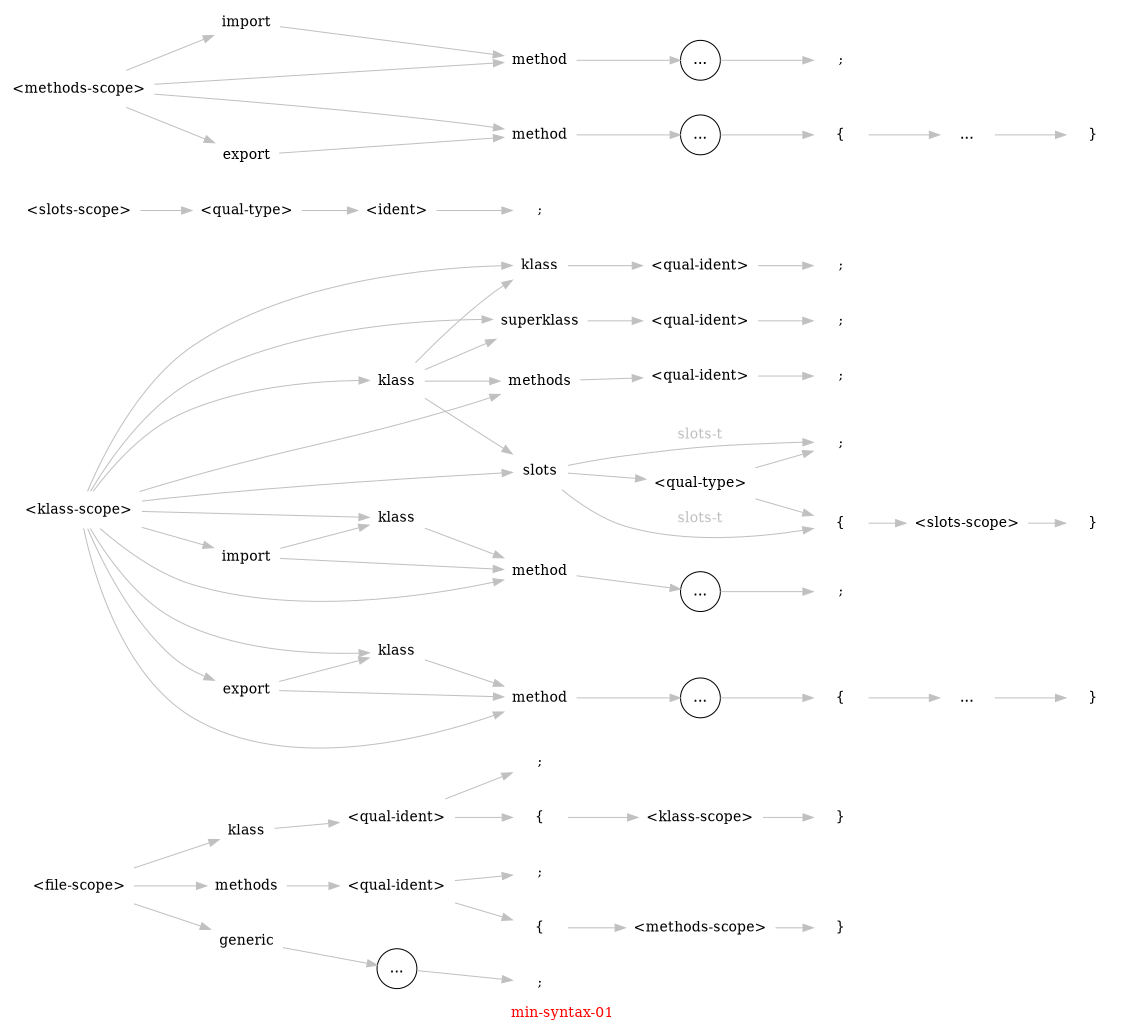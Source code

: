 // Copyright (C) 2007, 2008, 2009 Robert Nielsen <robert@dakota.org>
//
// Licensed under the Apache License, Version 2.0 (the "License");
// you may not use this file except in compliance with the License.
// You may obtain a copy of the License at
//
//      http://www.apache.org/licenses/LICENSE-2.0
//
// Unless required by applicable law or agreed to in writing, software
// distributed under the License is distributed on an "AS IS" BASIS,
// WITHOUT WARRANTIES OR CONDITIONS OF ANY KIND, either express or implied.
// See the License for the specific language governing permissions and
// limitations under the License.

digraph "min-syntax-01"
{
  graph [ label = "\G", fontcolor = red ];
  graph [rankdir=LR, rotate=0, page="8.5,11", size="7.5,10"];
  //graph [ratio=compress, ordering="out", pack="true"];
  node  [shape=plaintext];
  edge  [color=grey];

  // mangled names to label table
  "klass-<qual-ident>" [label="<qual-ident>"];
  "klass-;" [label=";"];
  "klass-{" [label="{"];
  "klass-}" [label="}"];

  // mangled names to label table
  "methods-<qual-ident>" [label="<qual-ident>"];
  "methods-;" [label=";"];
  "methods-{" [label="{"];
  "methods-}" [label="}"];

  // mangled names to label table
  "<klass-scope>-klass" [label="klass"];



  // mangled names to label table
  "<klass-scope>-klass-klass" [label="klass"];
  "<klass-scope>-klass-klass-<qual-ident>" [label="<qual-ident>"];
  "<klass-scope>-klass-klass-;" [label=";"];

  // mangled names to label table
  "<klass-scope>-superklass" [label="superklass"];
  "<klass-scope>-superklass-<qual-ident>" [label="<qual-ident>"];
  "<klass-scope>-superklass-;" [label=";"];

  // mangled names to label table
  "root-<file-scope>" [label="<file-scope>"];
  "root-<klass-scope>" [label="<klass-scope>"];

  "root-<file-scope>" -> "klass";
  "root-<file-scope>" -> "methods";
  "root-<file-scope>" -> "generic";

  "klass" -> "klass-<qual-ident>";
               "klass-<qual-ident>" -> "klass-;";
               "klass-<qual-ident>"
                 -> "klass-{"
                 -> "<klass-scope>"
                 -> "klass-}";

  "methods" -> "methods-<qual-ident>";
                 "methods-<qual-ident>" -> "methods-;";
                 "methods-<qual-ident>"
                   -> "methods-{"
                   -> "<methods-scope>"
                   -> "methods-}";

  // mangled names to label table
  "generic-..." [label="...", shape=circle];
  "generic-;" [label=";"];

  "generic" -> "generic-..." -> "generic-;";

  // mangled names to label table
  //
  "root-<slots-scope>" [label="<slots-scope>"];
  "root-<slots-scope>-<qual-type>" [label="<qual-type>"];  
  "root-<slots-scope>-<ident>" [label="<ident>"];  
  "root-<slots-scope>-;" [label=";"];  

  "root-<klass-scope>" -> "<klass-scope>-klass";
  //

  "root-<klass-scope>"
    -> "<klass-scope>-superklass"; //[label=">=0 and <=1", fontcolor=grey];

  "root-<klass-scope>" -> "<klass-scope>-klass-klass"

  "<klass-scope>-klass"
    -> "<klass-scope>-klass-klass"
    -> "<klass-scope>-klass-klass-<qual-ident>"
    -> "<klass-scope>-klass-klass-;";

  "<klass-scope>-klass"
    -> "<klass-scope>-superklass"
    -> "<klass-scope>-superklass-<qual-ident>"
    -> "<klass-scope>-superklass-;";

  "root-<slots-scope>"
    -> "root-<slots-scope>-<qual-type>"
    -> "root-<slots-scope>-<ident>"
    -> "root-<slots-scope>-;"

  // mangled names to label table
  "root-<klass-scope>" [label="<klass-scope>"];

  // mangled names to label table
  "root-<klass-scope>" [label="<klass-scope>"];
  "<klass-scope>-slots" [label="slots"];
  "<klass-scope>-slots-<qual-type>" [label="<qual-type>"];
  "<klass-scope>-slots-;" [label=";"];
  "<klass-scope>-slots-{" [label="{"];
  "<klass-scope>-slots-}" [label="}"];
  
  "root-<klass-scope>"
    -> "<klass-scope>-slots";
                            
  "<klass-scope>-import" [label="import"];
  "<klass-scope>-export" [label="export"];

  "root-<klass-scope>" -> "<klass-scope>-import";
  "root-<klass-scope>" -> "<klass-scope>-export";

  "<klass-scope>-import-klass" [label="klass"];
  "<klass-scope>-export-klass" [label="klass"];
  "root-<klass-scope>" -> "<klass-scope>-import-klass";
  "root-<klass-scope>" -> "<klass-scope>-export-klass";
//    "<klass-scope>-import" -> "<klass-scope>-klass";
//    "<klass-scope>-export" -> "<klass-scope>-klass";
  "<klass-scope>-import" -> "<klass-scope>-import-klass";
  "<klass-scope>-export" -> "<klass-scope>-export-klass";

  "<klass-scope>-import" -> "<klass-scope>-method-dcl";
  "<klass-scope>-export" -> "<klass-scope>-method-dfn";

  "<klass-scope>-import-klass" -> "<klass-scope>-method-dcl";
  "<klass-scope>-export-klass" -> "<klass-scope>-method-dfn";

  "<klass-scope>-klass" -> "<klass-scope>-slots";
  
                            "<klass-scope>-slots" -> "<klass-scope>-slots-;" [label="slots-t", fontcolor=grey];
                            "<klass-scope>-slots" -> "<klass-scope>-slots-{" [label="slots-t", fontcolor=grey];
                            
                            "<klass-scope>-slots" -> "<klass-scope>-slots-<qual-type>";
                            "<klass-scope>-slots-<qual-type>" -> "<klass-scope>-slots-;";


                            "<klass-scope>-slots-<qual-type>" -> "<klass-scope>-slots-{";

                            "<klass-scope>-slots-{"
                              -> "<slots-scope>"
                              -> "<klass-scope>-slots-}";

  // mangled names to label table
  "<klass-scope>-method-dcl"      [label="method"];
  "<klass-scope>-method-dfn"      [label="method"];
  "<klass-scope>-method-dcl-..."  [label="...", shape=circle];
  "<klass-scope>-method-dfn-..."  [label="...", shape=circle];
  "<klass-scope>-method-;"        [label=";"];
  "<klass-scope>-method-{"        [label="{"];
  "<klass-scope>-method-body-..." [label="..."];
  "<klass-scope>-method-}"        [label="}"];

  "root-<klass-scope>"
    -> "<klass-scope>-method-dcl";
  "root-<klass-scope>"
    -> "<klass-scope>-method-dfn";
                            
  "<klass-scope>-method-dcl" -> "<klass-scope>-method-dcl-...";
  "<klass-scope>-method-dfn" -> "<klass-scope>-method-dfn-...";
  "<klass-scope>-method-dcl-..."
    -> "<klass-scope>-method-;";
  "<klass-scope>-method-dfn-..."
    -> "<klass-scope>-method-{"
    -> "<klass-scope>-method-body-..."
    -> "<klass-scope>-method-}";

  // mangled names to label table
  "<klass-scope>-methods" [label="methods"];
  "<klass-scope>-methods-<qual-ident>" [label="<qual-ident>"];
  "<klass-scope>-methods-;" [label=";"];

  "root-<klass-scope>"
    -> "<klass-scope>-methods";
                            
  "<klass-scope>-klass" -> "<klass-scope>-methods"
                         -> "<klass-scope>-methods-<qual-ident>"
                         -> "<klass-scope>-methods-;";

  // mangled names to label table
  "root-<methods-scope>"         [label="<methods-scope>"];
  "<methods-scope>-import"     [label="import"];
  "<methods-scope>-export"     [label="export"];
  "<methods-scope>-method-dcl"     [label="method"];
  "<methods-scope>-method-dfn"     [label="method"];
  "<methods-scope>-method-dcl-..." [label="...", shape=circle];
  "<methods-scope>-method-dfn-..." [label="...", shape=circle];
  "<methods-scope>-method-;" [label=";"];
  "<methods-scope>-method-{" [label="{"];
  "<methods-scope>-method-body-..." [label="..."];
  "<methods-scope>-method-}" [label="}"];
    
  "root-<methods-scope>" -> "<methods-scope>-import" -> "<methods-scope>-method-dcl";
  "root-<methods-scope>" -> "<methods-scope>-export" -> "<methods-scope>-method-dfn";
  "root-<methods-scope>" -> "<methods-scope>-method-dcl";
  "root-<methods-scope>" -> "<methods-scope>-method-dfn";
  
  "<methods-scope>-method-dcl" -> "<methods-scope>-method-dcl-...";
  "<methods-scope>-method-dfn" -> "<methods-scope>-method-dfn-...";
  "<methods-scope>-method-dcl-..."
    ->  "<methods-scope>-method-;";
  "<methods-scope>-method-dfn-..."
    ->  "<methods-scope>-method-{"
    ->  "<methods-scope>-method-body-..."
    ->  "<methods-scope>-method-}";

  {
    rank=same;
    "<methods-scope>-import"
    "<methods-scope>-export"
    "<klass-scope>-import"
    "<klass-scope>-export"
  }

  {
    rank=same;
    "<klass-scope>-klass"
    "<klass-scope>-import-klass"
    "<klass-scope>-export-klass"
  }

  {
    rank=same;
    "<methods-scope>-method-dcl"
    "<methods-scope>-method-dfn"
    "<klass-scope>-method-dcl"
    "<klass-scope>-method-dfn"
  }
}
